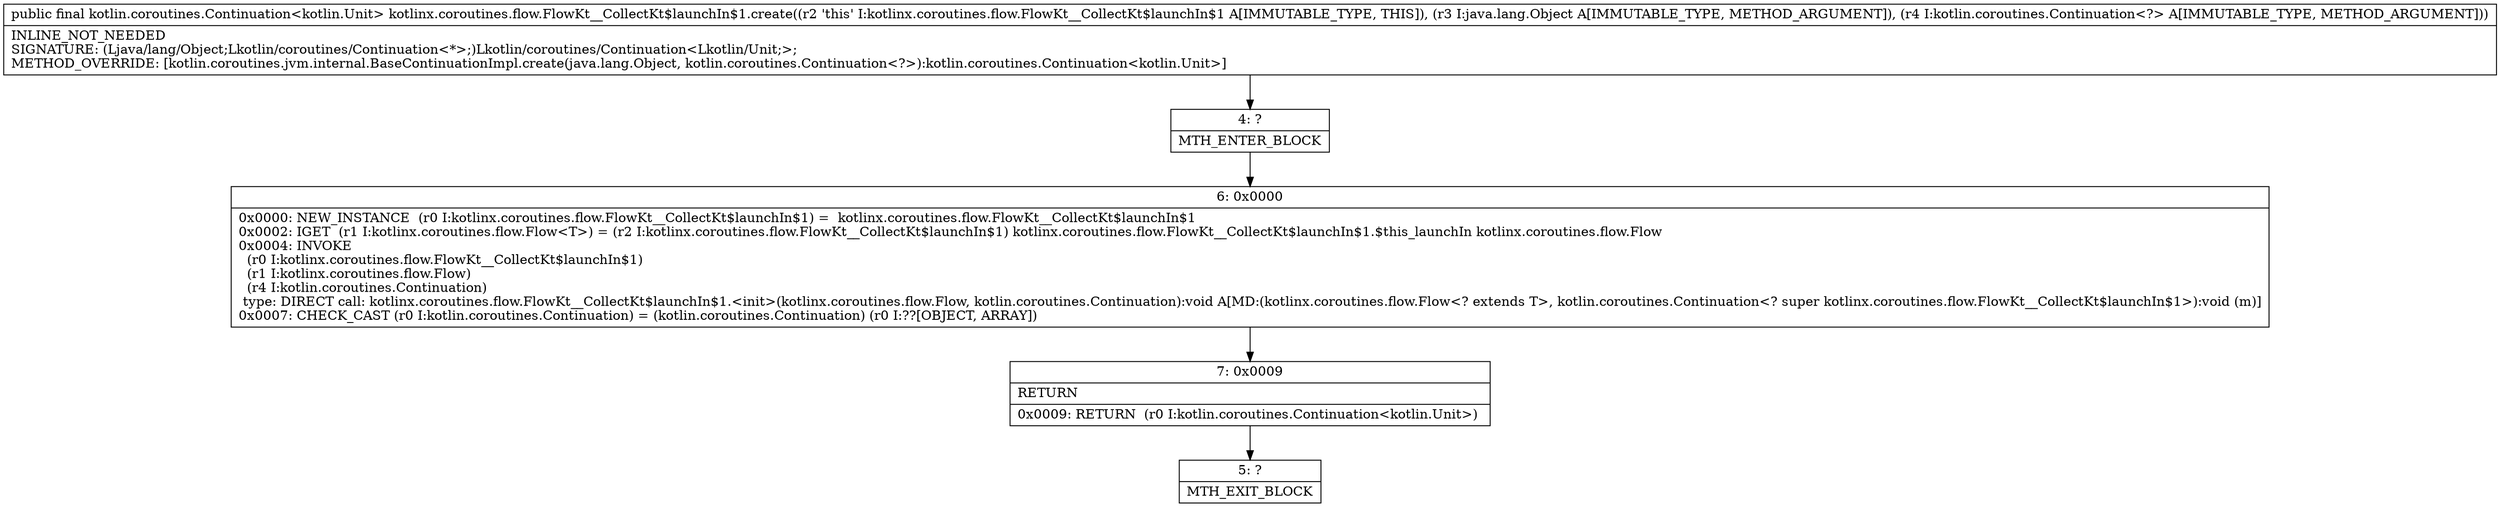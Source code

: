 digraph "CFG forkotlinx.coroutines.flow.FlowKt__CollectKt$launchIn$1.create(Ljava\/lang\/Object;Lkotlin\/coroutines\/Continuation;)Lkotlin\/coroutines\/Continuation;" {
Node_4 [shape=record,label="{4\:\ ?|MTH_ENTER_BLOCK\l}"];
Node_6 [shape=record,label="{6\:\ 0x0000|0x0000: NEW_INSTANCE  (r0 I:kotlinx.coroutines.flow.FlowKt__CollectKt$launchIn$1) =  kotlinx.coroutines.flow.FlowKt__CollectKt$launchIn$1 \l0x0002: IGET  (r1 I:kotlinx.coroutines.flow.Flow\<T\>) = (r2 I:kotlinx.coroutines.flow.FlowKt__CollectKt$launchIn$1) kotlinx.coroutines.flow.FlowKt__CollectKt$launchIn$1.$this_launchIn kotlinx.coroutines.flow.Flow \l0x0004: INVOKE  \l  (r0 I:kotlinx.coroutines.flow.FlowKt__CollectKt$launchIn$1)\l  (r1 I:kotlinx.coroutines.flow.Flow)\l  (r4 I:kotlin.coroutines.Continuation)\l type: DIRECT call: kotlinx.coroutines.flow.FlowKt__CollectKt$launchIn$1.\<init\>(kotlinx.coroutines.flow.Flow, kotlin.coroutines.Continuation):void A[MD:(kotlinx.coroutines.flow.Flow\<? extends T\>, kotlin.coroutines.Continuation\<? super kotlinx.coroutines.flow.FlowKt__CollectKt$launchIn$1\>):void (m)]\l0x0007: CHECK_CAST (r0 I:kotlin.coroutines.Continuation) = (kotlin.coroutines.Continuation) (r0 I:??[OBJECT, ARRAY]) \l}"];
Node_7 [shape=record,label="{7\:\ 0x0009|RETURN\l|0x0009: RETURN  (r0 I:kotlin.coroutines.Continuation\<kotlin.Unit\>) \l}"];
Node_5 [shape=record,label="{5\:\ ?|MTH_EXIT_BLOCK\l}"];
MethodNode[shape=record,label="{public final kotlin.coroutines.Continuation\<kotlin.Unit\> kotlinx.coroutines.flow.FlowKt__CollectKt$launchIn$1.create((r2 'this' I:kotlinx.coroutines.flow.FlowKt__CollectKt$launchIn$1 A[IMMUTABLE_TYPE, THIS]), (r3 I:java.lang.Object A[IMMUTABLE_TYPE, METHOD_ARGUMENT]), (r4 I:kotlin.coroutines.Continuation\<?\> A[IMMUTABLE_TYPE, METHOD_ARGUMENT]))  | INLINE_NOT_NEEDED\lSIGNATURE: (Ljava\/lang\/Object;Lkotlin\/coroutines\/Continuation\<*\>;)Lkotlin\/coroutines\/Continuation\<Lkotlin\/Unit;\>;\lMETHOD_OVERRIDE: [kotlin.coroutines.jvm.internal.BaseContinuationImpl.create(java.lang.Object, kotlin.coroutines.Continuation\<?\>):kotlin.coroutines.Continuation\<kotlin.Unit\>]\l}"];
MethodNode -> Node_4;Node_4 -> Node_6;
Node_6 -> Node_7;
Node_7 -> Node_5;
}


